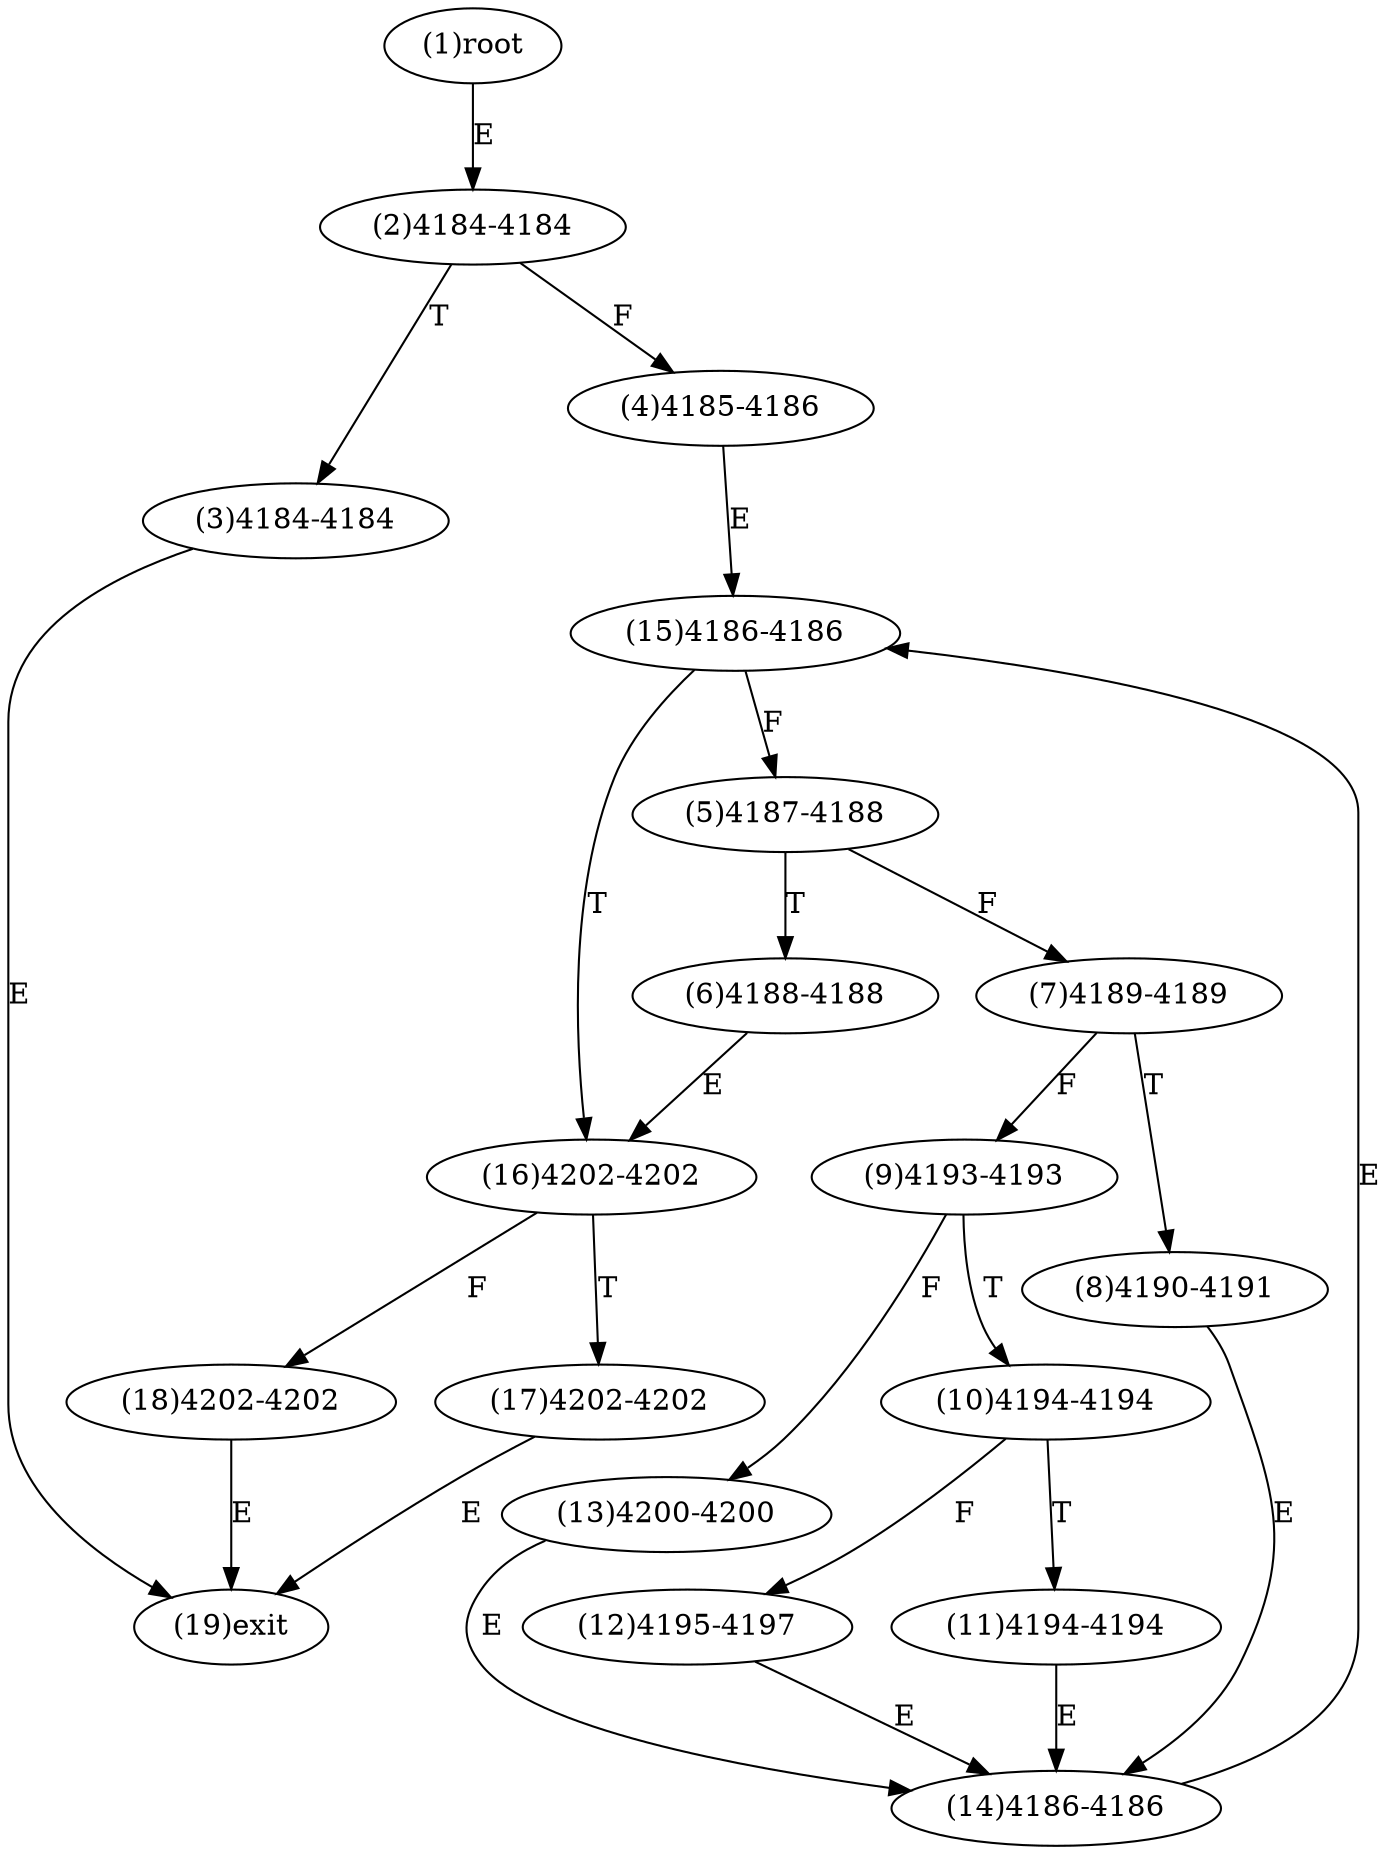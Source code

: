digraph "" { 
1[ label="(1)root"];
2[ label="(2)4184-4184"];
3[ label="(3)4184-4184"];
4[ label="(4)4185-4186"];
5[ label="(5)4187-4188"];
6[ label="(6)4188-4188"];
7[ label="(7)4189-4189"];
8[ label="(8)4190-4191"];
9[ label="(9)4193-4193"];
10[ label="(10)4194-4194"];
11[ label="(11)4194-4194"];
12[ label="(12)4195-4197"];
13[ label="(13)4200-4200"];
14[ label="(14)4186-4186"];
15[ label="(15)4186-4186"];
17[ label="(17)4202-4202"];
16[ label="(16)4202-4202"];
19[ label="(19)exit"];
18[ label="(18)4202-4202"];
1->2[ label="E"];
2->4[ label="F"];
2->3[ label="T"];
3->19[ label="E"];
4->15[ label="E"];
5->7[ label="F"];
5->6[ label="T"];
6->16[ label="E"];
7->9[ label="F"];
7->8[ label="T"];
8->14[ label="E"];
9->13[ label="F"];
9->10[ label="T"];
10->12[ label="F"];
10->11[ label="T"];
11->14[ label="E"];
12->14[ label="E"];
13->14[ label="E"];
14->15[ label="E"];
15->5[ label="F"];
15->16[ label="T"];
16->18[ label="F"];
16->17[ label="T"];
17->19[ label="E"];
18->19[ label="E"];
}